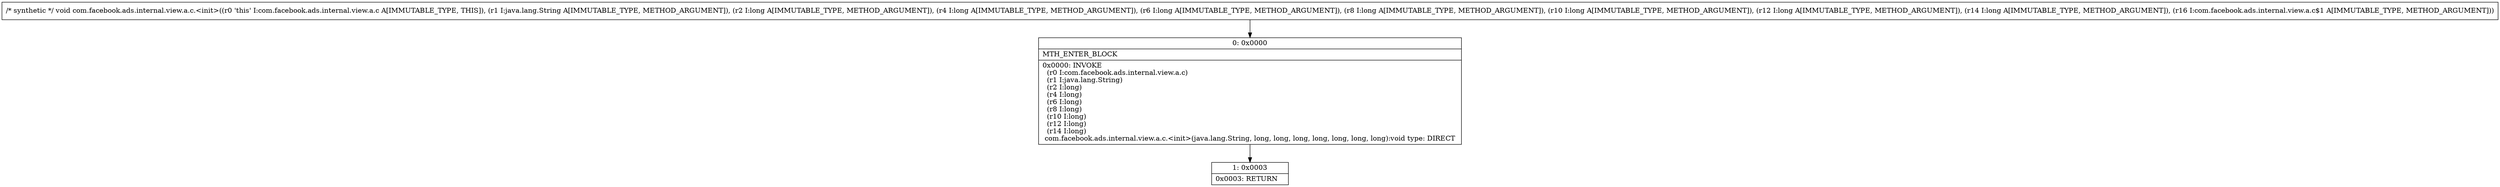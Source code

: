 digraph "CFG forcom.facebook.ads.internal.view.a.c.\<init\>(Ljava\/lang\/String;JJJJJJJLcom\/facebook\/ads\/internal\/view\/a\/c$1;)V" {
Node_0 [shape=record,label="{0\:\ 0x0000|MTH_ENTER_BLOCK\l|0x0000: INVOKE  \l  (r0 I:com.facebook.ads.internal.view.a.c)\l  (r1 I:java.lang.String)\l  (r2 I:long)\l  (r4 I:long)\l  (r6 I:long)\l  (r8 I:long)\l  (r10 I:long)\l  (r12 I:long)\l  (r14 I:long)\l com.facebook.ads.internal.view.a.c.\<init\>(java.lang.String, long, long, long, long, long, long, long):void type: DIRECT \l}"];
Node_1 [shape=record,label="{1\:\ 0x0003|0x0003: RETURN   \l}"];
MethodNode[shape=record,label="{\/* synthetic *\/ void com.facebook.ads.internal.view.a.c.\<init\>((r0 'this' I:com.facebook.ads.internal.view.a.c A[IMMUTABLE_TYPE, THIS]), (r1 I:java.lang.String A[IMMUTABLE_TYPE, METHOD_ARGUMENT]), (r2 I:long A[IMMUTABLE_TYPE, METHOD_ARGUMENT]), (r4 I:long A[IMMUTABLE_TYPE, METHOD_ARGUMENT]), (r6 I:long A[IMMUTABLE_TYPE, METHOD_ARGUMENT]), (r8 I:long A[IMMUTABLE_TYPE, METHOD_ARGUMENT]), (r10 I:long A[IMMUTABLE_TYPE, METHOD_ARGUMENT]), (r12 I:long A[IMMUTABLE_TYPE, METHOD_ARGUMENT]), (r14 I:long A[IMMUTABLE_TYPE, METHOD_ARGUMENT]), (r16 I:com.facebook.ads.internal.view.a.c$1 A[IMMUTABLE_TYPE, METHOD_ARGUMENT])) }"];
MethodNode -> Node_0;
Node_0 -> Node_1;
}

